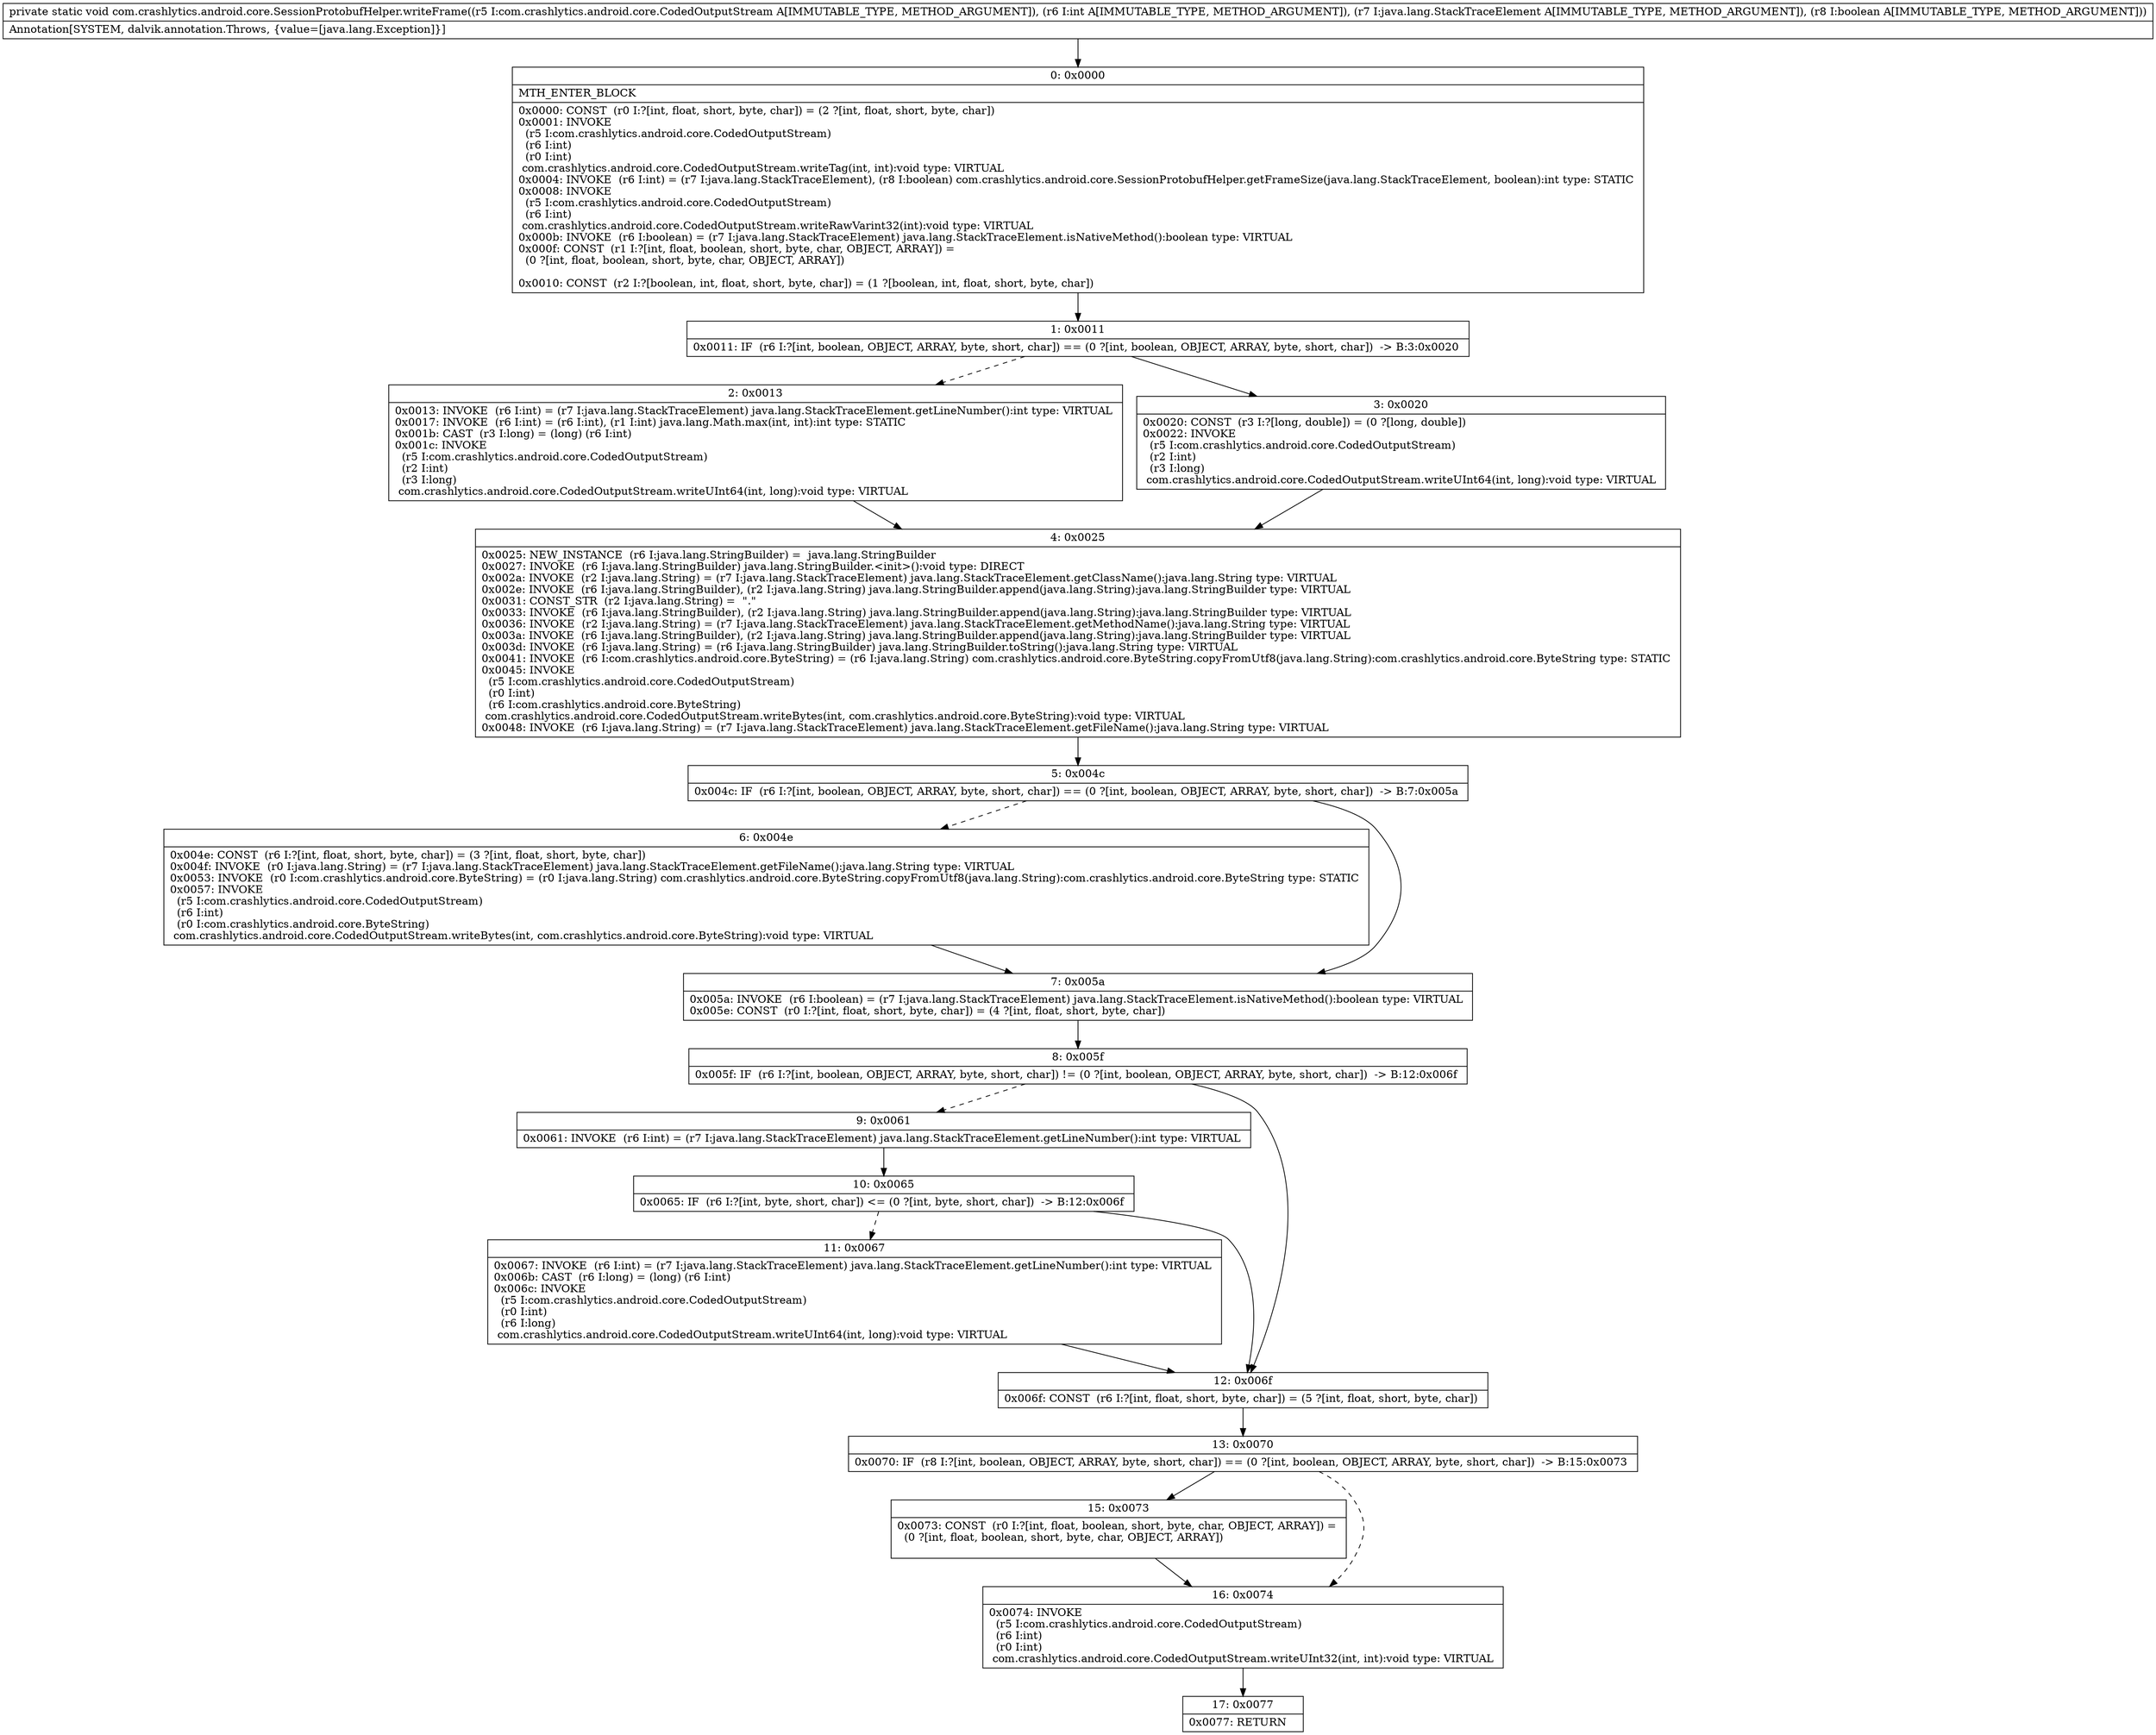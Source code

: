digraph "CFG forcom.crashlytics.android.core.SessionProtobufHelper.writeFrame(Lcom\/crashlytics\/android\/core\/CodedOutputStream;ILjava\/lang\/StackTraceElement;Z)V" {
Node_0 [shape=record,label="{0\:\ 0x0000|MTH_ENTER_BLOCK\l|0x0000: CONST  (r0 I:?[int, float, short, byte, char]) = (2 ?[int, float, short, byte, char]) \l0x0001: INVOKE  \l  (r5 I:com.crashlytics.android.core.CodedOutputStream)\l  (r6 I:int)\l  (r0 I:int)\l com.crashlytics.android.core.CodedOutputStream.writeTag(int, int):void type: VIRTUAL \l0x0004: INVOKE  (r6 I:int) = (r7 I:java.lang.StackTraceElement), (r8 I:boolean) com.crashlytics.android.core.SessionProtobufHelper.getFrameSize(java.lang.StackTraceElement, boolean):int type: STATIC \l0x0008: INVOKE  \l  (r5 I:com.crashlytics.android.core.CodedOutputStream)\l  (r6 I:int)\l com.crashlytics.android.core.CodedOutputStream.writeRawVarint32(int):void type: VIRTUAL \l0x000b: INVOKE  (r6 I:boolean) = (r7 I:java.lang.StackTraceElement) java.lang.StackTraceElement.isNativeMethod():boolean type: VIRTUAL \l0x000f: CONST  (r1 I:?[int, float, boolean, short, byte, char, OBJECT, ARRAY]) = \l  (0 ?[int, float, boolean, short, byte, char, OBJECT, ARRAY])\l \l0x0010: CONST  (r2 I:?[boolean, int, float, short, byte, char]) = (1 ?[boolean, int, float, short, byte, char]) \l}"];
Node_1 [shape=record,label="{1\:\ 0x0011|0x0011: IF  (r6 I:?[int, boolean, OBJECT, ARRAY, byte, short, char]) == (0 ?[int, boolean, OBJECT, ARRAY, byte, short, char])  \-\> B:3:0x0020 \l}"];
Node_2 [shape=record,label="{2\:\ 0x0013|0x0013: INVOKE  (r6 I:int) = (r7 I:java.lang.StackTraceElement) java.lang.StackTraceElement.getLineNumber():int type: VIRTUAL \l0x0017: INVOKE  (r6 I:int) = (r6 I:int), (r1 I:int) java.lang.Math.max(int, int):int type: STATIC \l0x001b: CAST  (r3 I:long) = (long) (r6 I:int) \l0x001c: INVOKE  \l  (r5 I:com.crashlytics.android.core.CodedOutputStream)\l  (r2 I:int)\l  (r3 I:long)\l com.crashlytics.android.core.CodedOutputStream.writeUInt64(int, long):void type: VIRTUAL \l}"];
Node_3 [shape=record,label="{3\:\ 0x0020|0x0020: CONST  (r3 I:?[long, double]) = (0 ?[long, double]) \l0x0022: INVOKE  \l  (r5 I:com.crashlytics.android.core.CodedOutputStream)\l  (r2 I:int)\l  (r3 I:long)\l com.crashlytics.android.core.CodedOutputStream.writeUInt64(int, long):void type: VIRTUAL \l}"];
Node_4 [shape=record,label="{4\:\ 0x0025|0x0025: NEW_INSTANCE  (r6 I:java.lang.StringBuilder) =  java.lang.StringBuilder \l0x0027: INVOKE  (r6 I:java.lang.StringBuilder) java.lang.StringBuilder.\<init\>():void type: DIRECT \l0x002a: INVOKE  (r2 I:java.lang.String) = (r7 I:java.lang.StackTraceElement) java.lang.StackTraceElement.getClassName():java.lang.String type: VIRTUAL \l0x002e: INVOKE  (r6 I:java.lang.StringBuilder), (r2 I:java.lang.String) java.lang.StringBuilder.append(java.lang.String):java.lang.StringBuilder type: VIRTUAL \l0x0031: CONST_STR  (r2 I:java.lang.String) =  \".\" \l0x0033: INVOKE  (r6 I:java.lang.StringBuilder), (r2 I:java.lang.String) java.lang.StringBuilder.append(java.lang.String):java.lang.StringBuilder type: VIRTUAL \l0x0036: INVOKE  (r2 I:java.lang.String) = (r7 I:java.lang.StackTraceElement) java.lang.StackTraceElement.getMethodName():java.lang.String type: VIRTUAL \l0x003a: INVOKE  (r6 I:java.lang.StringBuilder), (r2 I:java.lang.String) java.lang.StringBuilder.append(java.lang.String):java.lang.StringBuilder type: VIRTUAL \l0x003d: INVOKE  (r6 I:java.lang.String) = (r6 I:java.lang.StringBuilder) java.lang.StringBuilder.toString():java.lang.String type: VIRTUAL \l0x0041: INVOKE  (r6 I:com.crashlytics.android.core.ByteString) = (r6 I:java.lang.String) com.crashlytics.android.core.ByteString.copyFromUtf8(java.lang.String):com.crashlytics.android.core.ByteString type: STATIC \l0x0045: INVOKE  \l  (r5 I:com.crashlytics.android.core.CodedOutputStream)\l  (r0 I:int)\l  (r6 I:com.crashlytics.android.core.ByteString)\l com.crashlytics.android.core.CodedOutputStream.writeBytes(int, com.crashlytics.android.core.ByteString):void type: VIRTUAL \l0x0048: INVOKE  (r6 I:java.lang.String) = (r7 I:java.lang.StackTraceElement) java.lang.StackTraceElement.getFileName():java.lang.String type: VIRTUAL \l}"];
Node_5 [shape=record,label="{5\:\ 0x004c|0x004c: IF  (r6 I:?[int, boolean, OBJECT, ARRAY, byte, short, char]) == (0 ?[int, boolean, OBJECT, ARRAY, byte, short, char])  \-\> B:7:0x005a \l}"];
Node_6 [shape=record,label="{6\:\ 0x004e|0x004e: CONST  (r6 I:?[int, float, short, byte, char]) = (3 ?[int, float, short, byte, char]) \l0x004f: INVOKE  (r0 I:java.lang.String) = (r7 I:java.lang.StackTraceElement) java.lang.StackTraceElement.getFileName():java.lang.String type: VIRTUAL \l0x0053: INVOKE  (r0 I:com.crashlytics.android.core.ByteString) = (r0 I:java.lang.String) com.crashlytics.android.core.ByteString.copyFromUtf8(java.lang.String):com.crashlytics.android.core.ByteString type: STATIC \l0x0057: INVOKE  \l  (r5 I:com.crashlytics.android.core.CodedOutputStream)\l  (r6 I:int)\l  (r0 I:com.crashlytics.android.core.ByteString)\l com.crashlytics.android.core.CodedOutputStream.writeBytes(int, com.crashlytics.android.core.ByteString):void type: VIRTUAL \l}"];
Node_7 [shape=record,label="{7\:\ 0x005a|0x005a: INVOKE  (r6 I:boolean) = (r7 I:java.lang.StackTraceElement) java.lang.StackTraceElement.isNativeMethod():boolean type: VIRTUAL \l0x005e: CONST  (r0 I:?[int, float, short, byte, char]) = (4 ?[int, float, short, byte, char]) \l}"];
Node_8 [shape=record,label="{8\:\ 0x005f|0x005f: IF  (r6 I:?[int, boolean, OBJECT, ARRAY, byte, short, char]) != (0 ?[int, boolean, OBJECT, ARRAY, byte, short, char])  \-\> B:12:0x006f \l}"];
Node_9 [shape=record,label="{9\:\ 0x0061|0x0061: INVOKE  (r6 I:int) = (r7 I:java.lang.StackTraceElement) java.lang.StackTraceElement.getLineNumber():int type: VIRTUAL \l}"];
Node_10 [shape=record,label="{10\:\ 0x0065|0x0065: IF  (r6 I:?[int, byte, short, char]) \<= (0 ?[int, byte, short, char])  \-\> B:12:0x006f \l}"];
Node_11 [shape=record,label="{11\:\ 0x0067|0x0067: INVOKE  (r6 I:int) = (r7 I:java.lang.StackTraceElement) java.lang.StackTraceElement.getLineNumber():int type: VIRTUAL \l0x006b: CAST  (r6 I:long) = (long) (r6 I:int) \l0x006c: INVOKE  \l  (r5 I:com.crashlytics.android.core.CodedOutputStream)\l  (r0 I:int)\l  (r6 I:long)\l com.crashlytics.android.core.CodedOutputStream.writeUInt64(int, long):void type: VIRTUAL \l}"];
Node_12 [shape=record,label="{12\:\ 0x006f|0x006f: CONST  (r6 I:?[int, float, short, byte, char]) = (5 ?[int, float, short, byte, char]) \l}"];
Node_13 [shape=record,label="{13\:\ 0x0070|0x0070: IF  (r8 I:?[int, boolean, OBJECT, ARRAY, byte, short, char]) == (0 ?[int, boolean, OBJECT, ARRAY, byte, short, char])  \-\> B:15:0x0073 \l}"];
Node_15 [shape=record,label="{15\:\ 0x0073|0x0073: CONST  (r0 I:?[int, float, boolean, short, byte, char, OBJECT, ARRAY]) = \l  (0 ?[int, float, boolean, short, byte, char, OBJECT, ARRAY])\l \l}"];
Node_16 [shape=record,label="{16\:\ 0x0074|0x0074: INVOKE  \l  (r5 I:com.crashlytics.android.core.CodedOutputStream)\l  (r6 I:int)\l  (r0 I:int)\l com.crashlytics.android.core.CodedOutputStream.writeUInt32(int, int):void type: VIRTUAL \l}"];
Node_17 [shape=record,label="{17\:\ 0x0077|0x0077: RETURN   \l}"];
MethodNode[shape=record,label="{private static void com.crashlytics.android.core.SessionProtobufHelper.writeFrame((r5 I:com.crashlytics.android.core.CodedOutputStream A[IMMUTABLE_TYPE, METHOD_ARGUMENT]), (r6 I:int A[IMMUTABLE_TYPE, METHOD_ARGUMENT]), (r7 I:java.lang.StackTraceElement A[IMMUTABLE_TYPE, METHOD_ARGUMENT]), (r8 I:boolean A[IMMUTABLE_TYPE, METHOD_ARGUMENT]))  | Annotation[SYSTEM, dalvik.annotation.Throws, \{value=[java.lang.Exception]\}]\l}"];
MethodNode -> Node_0;
Node_0 -> Node_1;
Node_1 -> Node_2[style=dashed];
Node_1 -> Node_3;
Node_2 -> Node_4;
Node_3 -> Node_4;
Node_4 -> Node_5;
Node_5 -> Node_6[style=dashed];
Node_5 -> Node_7;
Node_6 -> Node_7;
Node_7 -> Node_8;
Node_8 -> Node_9[style=dashed];
Node_8 -> Node_12;
Node_9 -> Node_10;
Node_10 -> Node_11[style=dashed];
Node_10 -> Node_12;
Node_11 -> Node_12;
Node_12 -> Node_13;
Node_13 -> Node_15;
Node_13 -> Node_16[style=dashed];
Node_15 -> Node_16;
Node_16 -> Node_17;
}

